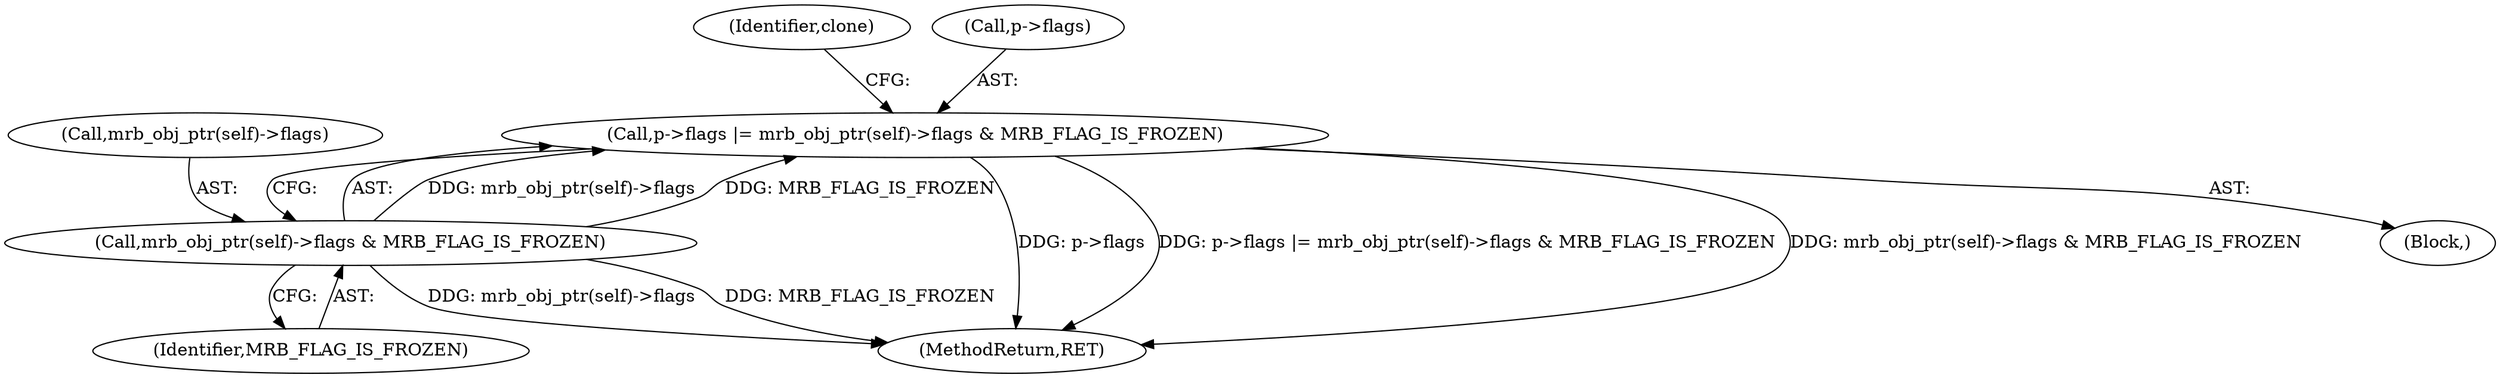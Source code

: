 digraph "0_mruby_55edae0226409de25e59922807cb09acb45731a2@pointer" {
"1000161" [label="(Call,p->flags |= mrb_obj_ptr(self)->flags & MRB_FLAG_IS_FROZEN)"];
"1000165" [label="(Call,mrb_obj_ptr(self)->flags & MRB_FLAG_IS_FROZEN)"];
"1000166" [label="(Call,mrb_obj_ptr(self)->flags)"];
"1000170" [label="(Identifier,MRB_FLAG_IS_FROZEN)"];
"1000173" [label="(MethodReturn,RET)"];
"1000172" [label="(Identifier,clone)"];
"1000162" [label="(Call,p->flags)"];
"1000161" [label="(Call,p->flags |= mrb_obj_ptr(self)->flags & MRB_FLAG_IS_FROZEN)"];
"1000165" [label="(Call,mrb_obj_ptr(self)->flags & MRB_FLAG_IS_FROZEN)"];
"1000103" [label="(Block,)"];
"1000161" -> "1000103"  [label="AST: "];
"1000161" -> "1000165"  [label="CFG: "];
"1000162" -> "1000161"  [label="AST: "];
"1000165" -> "1000161"  [label="AST: "];
"1000172" -> "1000161"  [label="CFG: "];
"1000161" -> "1000173"  [label="DDG: p->flags"];
"1000161" -> "1000173"  [label="DDG: p->flags |= mrb_obj_ptr(self)->flags & MRB_FLAG_IS_FROZEN"];
"1000161" -> "1000173"  [label="DDG: mrb_obj_ptr(self)->flags & MRB_FLAG_IS_FROZEN"];
"1000165" -> "1000161"  [label="DDG: mrb_obj_ptr(self)->flags"];
"1000165" -> "1000161"  [label="DDG: MRB_FLAG_IS_FROZEN"];
"1000165" -> "1000170"  [label="CFG: "];
"1000166" -> "1000165"  [label="AST: "];
"1000170" -> "1000165"  [label="AST: "];
"1000165" -> "1000173"  [label="DDG: mrb_obj_ptr(self)->flags"];
"1000165" -> "1000173"  [label="DDG: MRB_FLAG_IS_FROZEN"];
}
